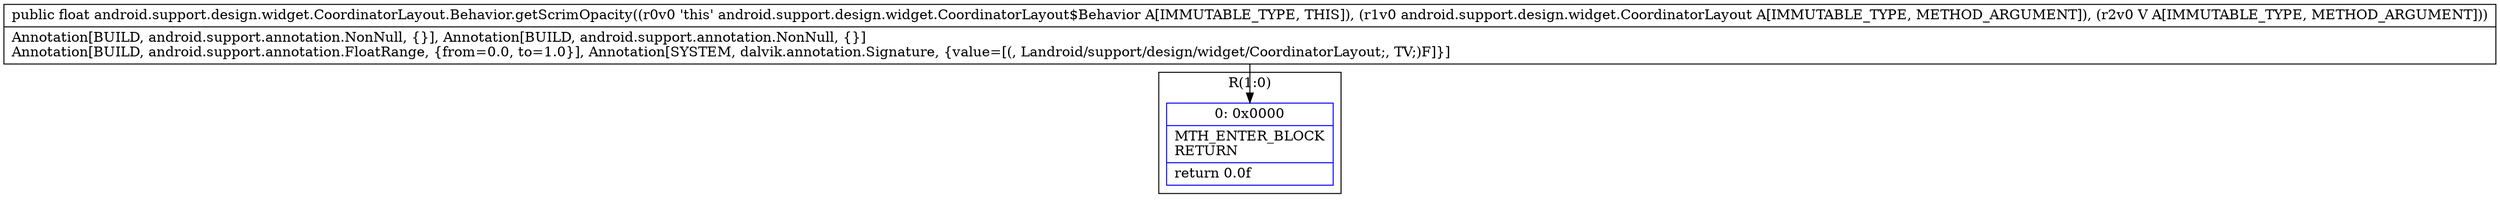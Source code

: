digraph "CFG forandroid.support.design.widget.CoordinatorLayout.Behavior.getScrimOpacity(Landroid\/support\/design\/widget\/CoordinatorLayout;Landroid\/view\/View;)F" {
subgraph cluster_Region_528039042 {
label = "R(1:0)";
node [shape=record,color=blue];
Node_0 [shape=record,label="{0\:\ 0x0000|MTH_ENTER_BLOCK\lRETURN\l|return 0.0f\l}"];
}
MethodNode[shape=record,label="{public float android.support.design.widget.CoordinatorLayout.Behavior.getScrimOpacity((r0v0 'this' android.support.design.widget.CoordinatorLayout$Behavior A[IMMUTABLE_TYPE, THIS]), (r1v0 android.support.design.widget.CoordinatorLayout A[IMMUTABLE_TYPE, METHOD_ARGUMENT]), (r2v0 V A[IMMUTABLE_TYPE, METHOD_ARGUMENT]))  | Annotation[BUILD, android.support.annotation.NonNull, \{\}], Annotation[BUILD, android.support.annotation.NonNull, \{\}]\lAnnotation[BUILD, android.support.annotation.FloatRange, \{from=0.0, to=1.0\}], Annotation[SYSTEM, dalvik.annotation.Signature, \{value=[(, Landroid\/support\/design\/widget\/CoordinatorLayout;, TV;)F]\}]\l}"];
MethodNode -> Node_0;
}

